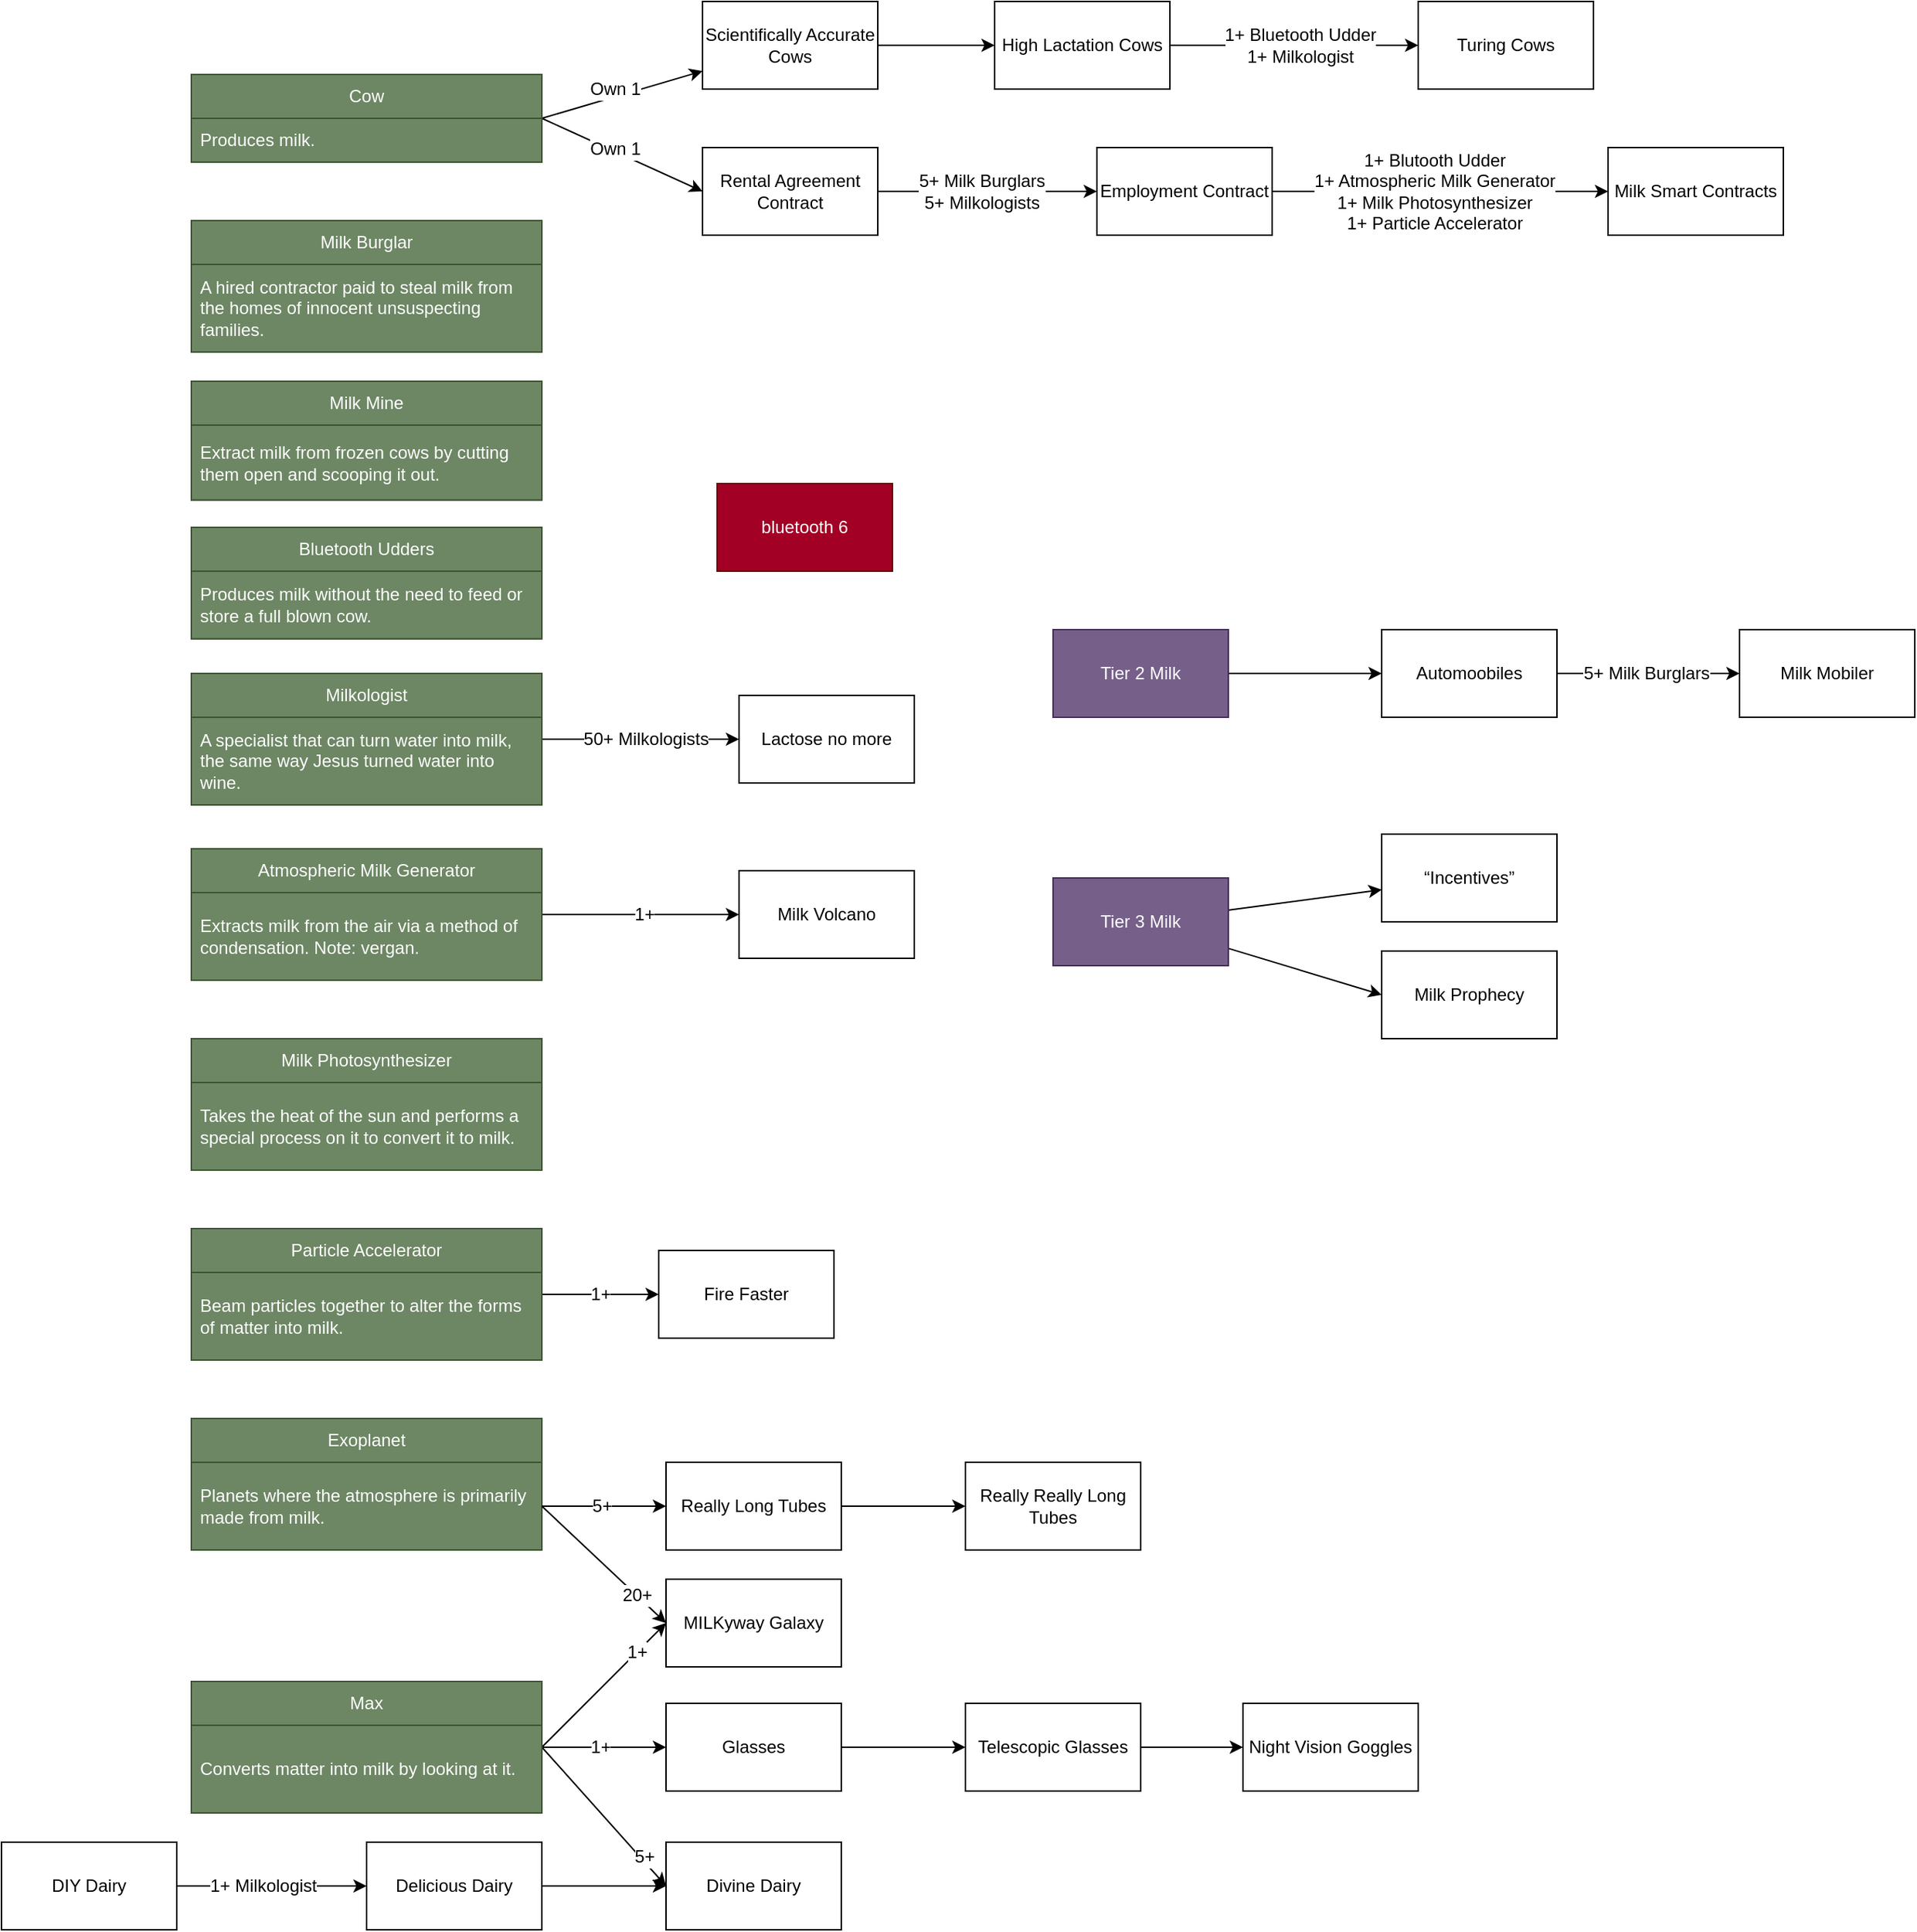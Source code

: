 <mxfile>
    <diagram id="QC_K1ldVG2hn_nloIkqu" name="Page-1">
        <mxGraphModel dx="1083" dy="349" grid="1" gridSize="10" guides="1" tooltips="1" connect="1" arrows="1" fold="1" page="1" pageScale="1" pageWidth="850" pageHeight="1100" math="0" shadow="0">
            <root>
                <mxCell id="0"/>
                <mxCell id="1" parent="0"/>
                <mxCell id="68" style="edgeStyle=none;html=1;exitX=1;exitY=0.5;exitDx=0;exitDy=0;fontSize=12;" parent="1" source="5" target="43" edge="1">
                    <mxGeometry relative="1" as="geometry"/>
                </mxCell>
                <mxCell id="69" value="Own 1" style="edgeLabel;html=1;align=center;verticalAlign=middle;resizable=0;points=[];fontSize=12;" parent="68" vertex="1" connectable="0">
                    <mxGeometry x="-0.428" y="-1" relative="1" as="geometry">
                        <mxPoint x="18" y="-12" as="offset"/>
                    </mxGeometry>
                </mxCell>
                <mxCell id="70" style="edgeStyle=none;html=1;exitX=1;exitY=0.5;exitDx=0;exitDy=0;entryX=0;entryY=0.5;entryDx=0;entryDy=0;fontSize=12;" parent="1" source="5" target="44" edge="1">
                    <mxGeometry relative="1" as="geometry"/>
                </mxCell>
                <mxCell id="71" value="Own 1" style="edgeLabel;html=1;align=center;verticalAlign=middle;resizable=0;points=[];fontSize=12;" parent="70" vertex="1" connectable="0">
                    <mxGeometry x="-0.22" relative="1" as="geometry">
                        <mxPoint x="7" y="1" as="offset"/>
                    </mxGeometry>
                </mxCell>
                <mxCell id="5" value="Cow" style="swimlane;fontStyle=0;childLayout=stackLayout;horizontal=1;startSize=30;horizontalStack=0;resizeParent=1;resizeParentMax=0;resizeLast=0;collapsible=1;marginBottom=0;whiteSpace=wrap;html=1;fillColor=#6d8764;fontColor=#ffffff;strokeColor=#3A5431;" parent="1" vertex="1">
                    <mxGeometry x="40" y="60" width="240" height="60" as="geometry"/>
                </mxCell>
                <mxCell id="6" value="Produces milk." style="text;strokeColor=#3A5431;fillColor=#6d8764;align=left;verticalAlign=middle;spacingLeft=4;spacingRight=4;overflow=hidden;points=[[0,0.5],[1,0.5]];portConstraint=eastwest;rotatable=0;whiteSpace=wrap;html=1;fontColor=#ffffff;" parent="5" vertex="1">
                    <mxGeometry y="30" width="240" height="30" as="geometry"/>
                </mxCell>
                <mxCell id="13" value="Milk Burglar" style="swimlane;fontStyle=0;childLayout=stackLayout;horizontal=1;startSize=30;horizontalStack=0;resizeParent=1;resizeParentMax=0;resizeLast=0;collapsible=1;marginBottom=0;whiteSpace=wrap;html=1;fillColor=#6d8764;fontColor=#ffffff;strokeColor=#3A5431;" parent="1" vertex="1">
                    <mxGeometry x="40" y="160" width="240" height="90" as="geometry"/>
                </mxCell>
                <mxCell id="14" value="A hired contractor paid to steal milk from the homes of innocent unsuspecting families." style="text;strokeColor=#3A5431;fillColor=#6d8764;align=left;verticalAlign=middle;spacingLeft=4;spacingRight=4;overflow=hidden;points=[[0,0.5],[1,0.5]];portConstraint=eastwest;rotatable=0;whiteSpace=wrap;html=1;aspect=fixed;fontColor=#ffffff;" parent="13" vertex="1">
                    <mxGeometry y="30" width="240" height="60" as="geometry"/>
                </mxCell>
                <mxCell id="15" value="Milk Mine" style="swimlane;fontStyle=0;childLayout=stackLayout;horizontal=1;startSize=30;horizontalStack=0;resizeParent=1;resizeParentMax=0;resizeLast=0;collapsible=1;marginBottom=0;whiteSpace=wrap;html=1;fillColor=#6d8764;fontColor=#ffffff;strokeColor=#3A5431;" parent="1" vertex="1">
                    <mxGeometry x="40" y="270" width="240" height="81.25" as="geometry"/>
                </mxCell>
                <mxCell id="16" value="Extract milk from frozen cows by cutting them open and scooping it out." style="text;strokeColor=#3A5431;fillColor=#6d8764;align=left;verticalAlign=middle;spacingLeft=4;spacingRight=4;overflow=hidden;points=[[0,0.5],[1,0.5]];portConstraint=eastwest;rotatable=0;whiteSpace=wrap;html=1;aspect=fixed;fontColor=#ffffff;" parent="15" vertex="1">
                    <mxGeometry y="30" width="240" height="51.25" as="geometry"/>
                </mxCell>
                <mxCell id="18" value="Bluetooth Udders" style="swimlane;fontStyle=0;childLayout=stackLayout;horizontal=1;startSize=30;horizontalStack=0;resizeParent=1;resizeParentMax=0;resizeLast=0;collapsible=1;marginBottom=0;whiteSpace=wrap;html=1;fillColor=#6d8764;fontColor=#ffffff;strokeColor=#3A5431;" parent="1" vertex="1">
                    <mxGeometry x="40" y="370" width="240" height="76.25" as="geometry">
                        <mxRectangle x="40" y="370" width="130" height="30" as="alternateBounds"/>
                    </mxGeometry>
                </mxCell>
                <mxCell id="19" value="Produces milk without the need to feed or store a full blown cow." style="text;strokeColor=#3A5431;fillColor=#6d8764;align=left;verticalAlign=middle;spacingLeft=4;spacingRight=4;overflow=hidden;points=[[0,0.5],[1,0.5]];portConstraint=eastwest;rotatable=0;whiteSpace=wrap;html=1;aspect=fixed;fontColor=#ffffff;" parent="18" vertex="1">
                    <mxGeometry y="30" width="240" height="46.25" as="geometry"/>
                </mxCell>
                <mxCell id="86" style="edgeStyle=none;html=1;exitX=1;exitY=0.5;exitDx=0;exitDy=0;entryX=0;entryY=0.5;entryDx=0;entryDy=0;fontSize=12;" parent="1" source="20" target="52" edge="1">
                    <mxGeometry relative="1" as="geometry"/>
                </mxCell>
                <mxCell id="87" value="50+ Milkologists" style="edgeLabel;html=1;align=center;verticalAlign=middle;resizable=0;points=[];fontSize=12;" parent="86" vertex="1" connectable="0">
                    <mxGeometry x="-0.53" y="1" relative="1" as="geometry">
                        <mxPoint x="39" y="1" as="offset"/>
                    </mxGeometry>
                </mxCell>
                <mxCell id="20" value="Milkologist" style="swimlane;fontStyle=0;childLayout=stackLayout;horizontal=1;startSize=30;horizontalStack=0;resizeParent=1;resizeParentMax=0;resizeLast=0;collapsible=1;marginBottom=0;whiteSpace=wrap;html=1;swimlaneLine=1;swimlaneHead=1;connectable=1;dropTarget=1;autosize=0;fixedWidth=0;movableLabel=0;treeFolding=0;treeMoving=0;pointerEvents=1;moveCells=0;enumerate=0;comic=0;fillColor=#6d8764;fontColor=#ffffff;strokeColor=#3A5431;" parent="1" vertex="1">
                    <mxGeometry x="40" y="470" width="240" height="90" as="geometry">
                        <mxRectangle x="40" y="470" width="100" height="30" as="alternateBounds"/>
                    </mxGeometry>
                </mxCell>
                <mxCell id="21" value="A specialist that can turn water into milk, the same way Jesus turned water into wine." style="text;strokeColor=#3A5431;fillColor=#6d8764;align=left;verticalAlign=middle;spacingLeft=4;spacingRight=4;overflow=hidden;points=[[0,0.5],[1,0.5]];portConstraint=eastwest;rotatable=0;portConstraintRotation=0;recursiveResize=1;whiteSpace=wrap;html=1;horizontal=1;rounded=0;glass=0;expand=1;part=0;autosize=0;resizable=1;resizeHeight=0;treeFolding=0;aspect=fixed;fontColor=#ffffff;" parent="20" vertex="1">
                    <mxGeometry y="30" width="240" height="60" as="geometry"/>
                </mxCell>
                <mxCell id="94" style="edgeStyle=none;html=1;entryX=0;entryY=0.5;entryDx=0;entryDy=0;fontSize=12;" parent="1" source="25" target="53" edge="1">
                    <mxGeometry relative="1" as="geometry"/>
                </mxCell>
                <mxCell id="95" value="1+" style="edgeLabel;html=1;align=center;verticalAlign=middle;resizable=0;points=[];fontSize=12;" parent="94" vertex="1" connectable="0">
                    <mxGeometry x="-0.408" y="-2" relative="1" as="geometry">
                        <mxPoint x="30" y="-2" as="offset"/>
                    </mxGeometry>
                </mxCell>
                <mxCell id="25" value="Atmospheric Milk Generator" style="swimlane;fontStyle=0;childLayout=stackLayout;horizontal=1;startSize=30;horizontalStack=0;resizeParent=1;resizeParentMax=0;resizeLast=0;collapsible=1;marginBottom=0;whiteSpace=wrap;html=1;swimlaneLine=1;swimlaneHead=1;connectable=1;dropTarget=1;autosize=0;fixedWidth=0;movableLabel=0;treeFolding=0;treeMoving=0;pointerEvents=1;moveCells=0;enumerate=0;comic=0;fillColor=#6d8764;fontColor=#ffffff;strokeColor=#3A5431;" parent="1" vertex="1">
                    <mxGeometry x="40" y="590" width="240" height="90" as="geometry">
                        <mxRectangle x="40" y="470" width="100" height="30" as="alternateBounds"/>
                    </mxGeometry>
                </mxCell>
                <mxCell id="26" value="Extracts milk from the air via a method of condensation. Note: vergan." style="text;strokeColor=#3A5431;fillColor=#6d8764;align=left;verticalAlign=middle;spacingLeft=4;spacingRight=4;overflow=hidden;points=[[0,0.5],[1,0.5]];portConstraint=eastwest;rotatable=0;portConstraintRotation=0;recursiveResize=1;whiteSpace=wrap;html=1;horizontal=1;rounded=0;glass=0;expand=1;part=0;autosize=0;resizable=1;resizeHeight=0;treeFolding=0;aspect=fixed;fontColor=#ffffff;" parent="25" vertex="1">
                    <mxGeometry y="30" width="240" height="60" as="geometry"/>
                </mxCell>
                <mxCell id="27" value="Milk Photosynthesizer" style="swimlane;fontStyle=0;childLayout=stackLayout;horizontal=1;startSize=30;horizontalStack=0;resizeParent=1;resizeParentMax=0;resizeLast=0;collapsible=1;marginBottom=0;whiteSpace=wrap;html=1;swimlaneLine=1;swimlaneHead=1;connectable=1;dropTarget=1;autosize=0;fixedWidth=0;movableLabel=0;treeFolding=0;treeMoving=0;pointerEvents=1;moveCells=0;enumerate=0;comic=0;fillColor=#6d8764;fontColor=#ffffff;strokeColor=#3A5431;" parent="1" vertex="1">
                    <mxGeometry x="40" y="720" width="240" height="90" as="geometry">
                        <mxRectangle x="40" y="470" width="100" height="30" as="alternateBounds"/>
                    </mxGeometry>
                </mxCell>
                <mxCell id="28" value="Takes the heat of the sun and performs a special process on it to convert it to milk." style="text;strokeColor=#3A5431;fillColor=#6d8764;align=left;verticalAlign=middle;spacingLeft=4;spacingRight=4;overflow=hidden;points=[[0,0.5],[1,0.5]];portConstraint=eastwest;rotatable=0;portConstraintRotation=0;recursiveResize=1;whiteSpace=wrap;html=1;horizontal=1;rounded=0;glass=0;expand=1;part=0;autosize=0;resizable=1;resizeHeight=0;treeFolding=0;aspect=fixed;fontColor=#ffffff;" parent="27" vertex="1">
                    <mxGeometry y="30" width="240" height="60" as="geometry"/>
                </mxCell>
                <mxCell id="98" value="" style="edgeStyle=none;html=1;fontSize=12;" parent="1" source="29" target="58" edge="1">
                    <mxGeometry relative="1" as="geometry"/>
                </mxCell>
                <mxCell id="99" value="1+" style="edgeLabel;html=1;align=center;verticalAlign=middle;resizable=0;points=[];fontSize=12;" parent="98" vertex="1" connectable="0">
                    <mxGeometry x="-0.412" y="1" relative="1" as="geometry">
                        <mxPoint x="16" y="1" as="offset"/>
                    </mxGeometry>
                </mxCell>
                <mxCell id="29" value="Particle Accelerator" style="swimlane;fontStyle=0;childLayout=stackLayout;horizontal=1;startSize=30;horizontalStack=0;resizeParent=1;resizeParentMax=0;resizeLast=0;collapsible=1;marginBottom=0;whiteSpace=wrap;html=1;swimlaneLine=1;swimlaneHead=1;connectable=1;dropTarget=1;autosize=0;fixedWidth=0;movableLabel=0;treeFolding=0;treeMoving=0;pointerEvents=1;moveCells=0;enumerate=0;comic=0;fillColor=#6d8764;fontColor=#ffffff;strokeColor=#3A5431;" parent="1" vertex="1">
                    <mxGeometry x="40" y="850" width="240" height="90" as="geometry">
                        <mxRectangle x="40" y="470" width="100" height="30" as="alternateBounds"/>
                    </mxGeometry>
                </mxCell>
                <mxCell id="30" value="Beam particles together to alter the forms of matter into milk." style="text;strokeColor=#3A5431;fillColor=#6d8764;align=left;verticalAlign=middle;spacingLeft=4;spacingRight=4;overflow=hidden;points=[[0,0.5],[1,0.5]];portConstraint=eastwest;rotatable=0;portConstraintRotation=0;recursiveResize=1;whiteSpace=wrap;html=1;horizontal=1;rounded=0;glass=0;expand=1;part=0;autosize=0;resizable=1;resizeHeight=0;treeFolding=0;aspect=fixed;fontColor=#ffffff;" parent="29" vertex="1">
                    <mxGeometry y="30" width="240" height="60" as="geometry"/>
                </mxCell>
                <mxCell id="31" value="Exoplanet" style="swimlane;fontStyle=0;childLayout=stackLayout;horizontal=1;startSize=30;horizontalStack=0;resizeParent=1;resizeParentMax=0;resizeLast=0;collapsible=1;marginBottom=0;whiteSpace=wrap;html=1;swimlaneLine=1;swimlaneHead=1;connectable=1;dropTarget=1;autosize=0;fixedWidth=0;movableLabel=0;treeFolding=0;treeMoving=0;pointerEvents=1;moveCells=0;enumerate=0;comic=0;fillColor=#6d8764;fontColor=#ffffff;strokeColor=#3A5431;" parent="1" vertex="1">
                    <mxGeometry x="40" y="980" width="240" height="90" as="geometry">
                        <mxRectangle x="40" y="470" width="100" height="30" as="alternateBounds"/>
                    </mxGeometry>
                </mxCell>
                <mxCell id="32" value="Planets where the atmosphere is primarily made from milk." style="text;strokeColor=#3A5431;fillColor=#6d8764;align=left;verticalAlign=middle;spacingLeft=4;spacingRight=4;overflow=hidden;points=[[0,0.5],[1,0.5]];portConstraint=eastwest;rotatable=0;portConstraintRotation=0;recursiveResize=1;whiteSpace=wrap;html=1;horizontal=1;rounded=0;glass=0;expand=1;part=0;autosize=0;resizable=1;resizeHeight=0;treeFolding=0;aspect=fixed;fontColor=#ffffff;" parent="31" vertex="1">
                    <mxGeometry y="30" width="240" height="60" as="geometry"/>
                </mxCell>
                <mxCell id="104" style="edgeStyle=none;html=1;entryX=0;entryY=0.5;entryDx=0;entryDy=0;fontSize=12;" parent="1" source="33" target="63" edge="1">
                    <mxGeometry relative="1" as="geometry"/>
                </mxCell>
                <mxCell id="105" value="1+" style="edgeLabel;html=1;align=center;verticalAlign=middle;resizable=0;points=[];fontSize=12;" parent="104" vertex="1" connectable="0">
                    <mxGeometry x="-0.441" y="-3" relative="1" as="geometry">
                        <mxPoint x="16" y="-3" as="offset"/>
                    </mxGeometry>
                </mxCell>
                <mxCell id="108" style="edgeStyle=none;html=1;exitX=1;exitY=0.5;exitDx=0;exitDy=0;entryX=0;entryY=0.5;entryDx=0;entryDy=0;fontSize=12;" parent="1" source="33" target="60" edge="1">
                    <mxGeometry relative="1" as="geometry"/>
                </mxCell>
                <mxCell id="109" value="1+" style="edgeLabel;html=1;align=center;verticalAlign=middle;resizable=0;points=[];fontSize=12;" parent="108" vertex="1" connectable="0">
                    <mxGeometry x="0.515" relative="1" as="geometry">
                        <mxPoint y="-1" as="offset"/>
                    </mxGeometry>
                </mxCell>
                <mxCell id="112" style="edgeStyle=none;html=1;exitX=1;exitY=0.5;exitDx=0;exitDy=0;entryX=0;entryY=0.5;entryDx=0;entryDy=0;fontSize=12;" parent="1" source="33" target="66" edge="1">
                    <mxGeometry relative="1" as="geometry"/>
                </mxCell>
                <mxCell id="113" value="5+" style="edgeLabel;html=1;align=center;verticalAlign=middle;resizable=0;points=[];fontSize=12;" parent="112" vertex="1" connectable="0">
                    <mxGeometry x="0.315" y="-2" relative="1" as="geometry">
                        <mxPoint x="15" y="11" as="offset"/>
                    </mxGeometry>
                </mxCell>
                <mxCell id="33" value="Max" style="swimlane;fontStyle=0;childLayout=stackLayout;horizontal=1;startSize=30;horizontalStack=0;resizeParent=1;resizeParentMax=0;resizeLast=0;collapsible=1;marginBottom=0;whiteSpace=wrap;html=1;swimlaneLine=1;swimlaneHead=1;connectable=1;dropTarget=1;autosize=0;fixedWidth=0;movableLabel=0;treeFolding=0;treeMoving=0;pointerEvents=1;moveCells=0;enumerate=0;comic=0;fillColor=#6d8764;fontColor=#ffffff;strokeColor=#3A5431;" parent="1" vertex="1">
                    <mxGeometry x="40" y="1160" width="240" height="90" as="geometry">
                        <mxRectangle x="40" y="470" width="100" height="30" as="alternateBounds"/>
                    </mxGeometry>
                </mxCell>
                <mxCell id="34" value="Converts matter into milk by looking at it." style="text;strokeColor=#3A5431;fillColor=#6d8764;align=left;verticalAlign=middle;spacingLeft=4;spacingRight=4;overflow=hidden;points=[[0,0.5],[1,0.5]];portConstraint=eastwest;rotatable=0;portConstraintRotation=0;recursiveResize=1;whiteSpace=wrap;html=1;horizontal=1;rounded=0;glass=0;expand=1;part=0;autosize=0;resizable=1;resizeHeight=0;treeFolding=0;aspect=fixed;fontColor=#ffffff;" parent="33" vertex="1">
                    <mxGeometry y="30" width="240" height="60" as="geometry"/>
                </mxCell>
                <mxCell id="75" style="edgeStyle=none;html=1;fontSize=12;" parent="1" source="42" target="46" edge="1">
                    <mxGeometry relative="1" as="geometry"/>
                </mxCell>
                <mxCell id="76" value="1+ Milkologist" style="edgeLabel;html=1;align=center;verticalAlign=middle;resizable=0;points=[];fontSize=12;" parent="75" vertex="1" connectable="0">
                    <mxGeometry x="-0.535" y="1" relative="1" as="geometry">
                        <mxPoint x="29" y="1" as="offset"/>
                    </mxGeometry>
                </mxCell>
                <mxCell id="42" value="DIY Dairy" style="rounded=0;whiteSpace=wrap;html=1;glass=0;comic=0;pointerEvents=1;strokeColor=default;fontSize=12;fillColor=default;" parent="1" vertex="1">
                    <mxGeometry x="-90" y="1270" width="120" height="60" as="geometry"/>
                </mxCell>
                <mxCell id="72" style="edgeStyle=none;html=1;entryX=0;entryY=0.5;entryDx=0;entryDy=0;fontSize=12;" parent="1" source="43" target="45" edge="1">
                    <mxGeometry relative="1" as="geometry"/>
                </mxCell>
                <mxCell id="43" value="Scientifically Accurate Cows" style="rounded=0;whiteSpace=wrap;html=1;glass=0;comic=0;pointerEvents=1;strokeColor=default;fontSize=12;fillColor=default;" parent="1" vertex="1">
                    <mxGeometry x="390" y="10" width="120" height="60" as="geometry"/>
                </mxCell>
                <mxCell id="88" style="edgeStyle=none;html=1;entryX=0;entryY=0.5;entryDx=0;entryDy=0;fontSize=12;" parent="1" source="44" target="51" edge="1">
                    <mxGeometry relative="1" as="geometry"/>
                </mxCell>
                <mxCell id="93" value="5+ Milk Burglars&lt;br&gt;5+ Milkologists" style="edgeLabel;html=1;align=center;verticalAlign=middle;resizable=0;points=[];fontSize=12;" parent="88" vertex="1" connectable="0">
                    <mxGeometry x="-0.443" y="-4" relative="1" as="geometry">
                        <mxPoint x="29" y="-4" as="offset"/>
                    </mxGeometry>
                </mxCell>
                <mxCell id="44" value="Rental Agreement Contract" style="rounded=0;whiteSpace=wrap;html=1;glass=0;comic=0;pointerEvents=1;strokeColor=default;fontSize=12;fillColor=default;" parent="1" vertex="1">
                    <mxGeometry x="390" y="110" width="120" height="60" as="geometry"/>
                </mxCell>
                <mxCell id="73" style="edgeStyle=none;html=1;entryX=0;entryY=0.5;entryDx=0;entryDy=0;fontSize=12;" parent="1" source="45" target="47" edge="1">
                    <mxGeometry relative="1" as="geometry"/>
                </mxCell>
                <mxCell id="74" value="1+ Bluetooth Udder&lt;br&gt;1+ Milkologist" style="edgeLabel;html=1;align=center;verticalAlign=middle;resizable=0;points=[];fontSize=12;" parent="73" vertex="1" connectable="0">
                    <mxGeometry x="-0.404" y="1" relative="1" as="geometry">
                        <mxPoint x="38" y="1" as="offset"/>
                    </mxGeometry>
                </mxCell>
                <mxCell id="45" value="High Lactation Cows" style="rounded=0;whiteSpace=wrap;html=1;glass=0;comic=0;pointerEvents=1;strokeColor=default;fontSize=12;fillColor=default;" parent="1" vertex="1">
                    <mxGeometry x="590" y="10" width="120" height="60" as="geometry"/>
                </mxCell>
                <mxCell id="116" style="edgeStyle=none;html=1;exitX=1;exitY=0.5;exitDx=0;exitDy=0;entryX=0;entryY=0.5;entryDx=0;entryDy=0;fontSize=12;" parent="1" source="46" target="66" edge="1">
                    <mxGeometry relative="1" as="geometry"/>
                </mxCell>
                <mxCell id="46" value="Delicious Dairy" style="rounded=0;whiteSpace=wrap;html=1;glass=0;comic=0;pointerEvents=1;strokeColor=default;fontSize=12;fillColor=default;" parent="1" vertex="1">
                    <mxGeometry x="160" y="1270" width="120" height="60" as="geometry"/>
                </mxCell>
                <mxCell id="47" value="Turing Cows" style="rounded=0;whiteSpace=wrap;html=1;glass=0;comic=0;pointerEvents=1;strokeColor=default;fontSize=12;fillColor=default;" parent="1" vertex="1">
                    <mxGeometry x="880" y="10" width="120" height="60" as="geometry"/>
                </mxCell>
                <mxCell id="83" style="edgeStyle=none;html=1;entryX=0;entryY=0.5;entryDx=0;entryDy=0;fontSize=12;" parent="1" source="48" target="49" edge="1">
                    <mxGeometry relative="1" as="geometry"/>
                </mxCell>
                <mxCell id="84" value="5+ Milk Burglars" style="edgeLabel;html=1;align=center;verticalAlign=middle;resizable=0;points=[];fontSize=12;" parent="83" vertex="1" connectable="0">
                    <mxGeometry x="-0.435" y="-1" relative="1" as="geometry">
                        <mxPoint x="25" y="-1" as="offset"/>
                    </mxGeometry>
                </mxCell>
                <mxCell id="48" value="Automoobiles" style="rounded=0;whiteSpace=wrap;html=1;glass=0;comic=0;pointerEvents=1;strokeColor=default;fontSize=12;fillColor=default;" parent="1" vertex="1">
                    <mxGeometry x="855" y="440" width="120" height="60" as="geometry"/>
                </mxCell>
                <mxCell id="49" value="Milk Mobiler" style="rounded=0;whiteSpace=wrap;html=1;glass=0;comic=0;pointerEvents=1;strokeColor=default;fontSize=12;fillColor=default;" parent="1" vertex="1">
                    <mxGeometry x="1100" y="440" width="120" height="60" as="geometry"/>
                </mxCell>
                <mxCell id="50" value="“Incentives”" style="rounded=0;whiteSpace=wrap;html=1;glass=0;comic=0;pointerEvents=1;strokeColor=default;fontSize=12;fillColor=default;" parent="1" vertex="1">
                    <mxGeometry x="855" y="580" width="120" height="60" as="geometry"/>
                </mxCell>
                <mxCell id="96" style="edgeStyle=none;html=1;entryX=0;entryY=0.5;entryDx=0;entryDy=0;fontSize=12;" parent="1" source="51" target="56" edge="1">
                    <mxGeometry relative="1" as="geometry"/>
                </mxCell>
                <mxCell id="97" value="1+ Blutooth Udder&lt;br&gt;1+ Atmospheric Milk Generator&lt;br&gt;1+ Milk Photosynthesizer&lt;br&gt;1+ Particle Accelerator" style="edgeLabel;html=1;align=center;verticalAlign=middle;resizable=0;points=[];fontSize=12;" parent="96" vertex="1" connectable="0">
                    <mxGeometry x="-0.64" y="-3" relative="1" as="geometry">
                        <mxPoint x="69" y="-3" as="offset"/>
                    </mxGeometry>
                </mxCell>
                <mxCell id="51" value="Employment Contract" style="rounded=0;whiteSpace=wrap;html=1;glass=0;comic=0;pointerEvents=1;strokeColor=default;fontSize=12;fillColor=default;" parent="1" vertex="1">
                    <mxGeometry x="660" y="110" width="120" height="60" as="geometry"/>
                </mxCell>
                <mxCell id="52" value="Lactose no more" style="rounded=0;whiteSpace=wrap;html=1;glass=0;comic=0;pointerEvents=1;strokeColor=default;fontSize=12;fillColor=default;" parent="1" vertex="1">
                    <mxGeometry x="415" y="485" width="120" height="60" as="geometry"/>
                </mxCell>
                <mxCell id="53" value="Milk Volcano" style="rounded=0;whiteSpace=wrap;html=1;glass=0;comic=0;pointerEvents=1;strokeColor=default;fontSize=12;fillColor=default;" parent="1" vertex="1">
                    <mxGeometry x="415" y="605" width="120" height="60" as="geometry"/>
                </mxCell>
                <mxCell id="56" value="Milk Smart Contracts" style="rounded=0;whiteSpace=wrap;html=1;glass=0;comic=0;pointerEvents=1;strokeColor=default;fontSize=12;fillColor=default;" parent="1" vertex="1">
                    <mxGeometry x="1010" y="110" width="120" height="60" as="geometry"/>
                </mxCell>
                <mxCell id="101" style="edgeStyle=none;html=1;entryX=0;entryY=0.5;entryDx=0;entryDy=0;fontSize=12;" parent="1" source="57" target="59" edge="1">
                    <mxGeometry relative="1" as="geometry"/>
                </mxCell>
                <mxCell id="57" value="Really Long Tubes" style="rounded=0;whiteSpace=wrap;html=1;glass=0;comic=0;pointerEvents=1;strokeColor=default;fontSize=12;fillColor=default;" parent="1" vertex="1">
                    <mxGeometry x="365" y="1010" width="120" height="60" as="geometry"/>
                </mxCell>
                <mxCell id="58" value="Fire Faster" style="rounded=0;whiteSpace=wrap;html=1;glass=0;comic=0;pointerEvents=1;strokeColor=default;fontSize=12;fillColor=default;" parent="1" vertex="1">
                    <mxGeometry x="360" y="865" width="120" height="60" as="geometry"/>
                </mxCell>
                <mxCell id="59" value="Really Really Long Tubes" style="rounded=0;whiteSpace=wrap;html=1;glass=0;comic=0;pointerEvents=1;strokeColor=default;fontSize=12;fillColor=default;" parent="1" vertex="1">
                    <mxGeometry x="570" y="1010" width="120" height="60" as="geometry"/>
                </mxCell>
                <mxCell id="60" value="MILKyway Galaxy" style="rounded=0;whiteSpace=wrap;html=1;glass=0;comic=0;pointerEvents=1;strokeColor=default;fontSize=12;fillColor=default;" parent="1" vertex="1">
                    <mxGeometry x="365" y="1090" width="120" height="60" as="geometry"/>
                </mxCell>
                <mxCell id="61" value="Milk Prophecy" style="rounded=0;whiteSpace=wrap;html=1;glass=0;comic=0;pointerEvents=1;strokeColor=default;fontSize=12;fillColor=default;" parent="1" vertex="1">
                    <mxGeometry x="855" y="660" width="120" height="60" as="geometry"/>
                </mxCell>
                <mxCell id="62" value="Night Vision Goggles" style="rounded=0;whiteSpace=wrap;html=1;glass=0;comic=0;pointerEvents=1;strokeColor=default;fontSize=12;fillColor=default;" parent="1" vertex="1">
                    <mxGeometry x="760" y="1175" width="120" height="60" as="geometry"/>
                </mxCell>
                <mxCell id="106" style="edgeStyle=none;html=1;entryX=0;entryY=0.5;entryDx=0;entryDy=0;fontSize=12;" parent="1" source="63" target="64" edge="1">
                    <mxGeometry relative="1" as="geometry"/>
                </mxCell>
                <mxCell id="63" value="Glasses" style="rounded=0;whiteSpace=wrap;html=1;glass=0;comic=0;pointerEvents=1;strokeColor=default;fontSize=12;fillColor=default;" parent="1" vertex="1">
                    <mxGeometry x="365" y="1175" width="120" height="60" as="geometry"/>
                </mxCell>
                <mxCell id="107" style="edgeStyle=none;html=1;entryX=0;entryY=0.5;entryDx=0;entryDy=0;fontSize=12;" parent="1" source="64" target="62" edge="1">
                    <mxGeometry relative="1" as="geometry"/>
                </mxCell>
                <mxCell id="64" value="Telescopic Glasses" style="rounded=0;whiteSpace=wrap;html=1;glass=0;comic=0;pointerEvents=1;strokeColor=default;fontSize=12;fillColor=default;" parent="1" vertex="1">
                    <mxGeometry x="570" y="1175" width="120" height="60" as="geometry"/>
                </mxCell>
                <mxCell id="66" value="Divine Dairy" style="rounded=0;whiteSpace=wrap;html=1;glass=0;comic=0;pointerEvents=1;strokeColor=default;fontSize=12;fillColor=default;" parent="1" vertex="1">
                    <mxGeometry x="365" y="1270" width="120" height="60" as="geometry"/>
                </mxCell>
                <mxCell id="82" style="edgeStyle=none;html=1;entryX=0;entryY=0.5;entryDx=0;entryDy=0;fontSize=12;" parent="1" source="79" target="48" edge="1">
                    <mxGeometry relative="1" as="geometry"/>
                </mxCell>
                <mxCell id="79" value="Tier 2 Milk" style="rounded=0;whiteSpace=wrap;html=1;glass=0;comic=0;pointerEvents=1;strokeColor=#432D57;fontSize=12;fillColor=#76608a;fontColor=#ffffff;" parent="1" vertex="1">
                    <mxGeometry x="630" y="440" width="120" height="60" as="geometry"/>
                </mxCell>
                <mxCell id="85" style="edgeStyle=none;html=1;fontSize=12;" parent="1" source="80" target="50" edge="1">
                    <mxGeometry relative="1" as="geometry"/>
                </mxCell>
                <mxCell id="103" style="edgeStyle=none;html=1;entryX=0;entryY=0.5;entryDx=0;entryDy=0;fontSize=12;" parent="1" source="80" target="61" edge="1">
                    <mxGeometry relative="1" as="geometry"/>
                </mxCell>
                <mxCell id="80" value="Tier 3 Milk" style="rounded=0;whiteSpace=wrap;html=1;glass=0;comic=0;pointerEvents=1;strokeColor=#432D57;fontSize=12;fillColor=#76608a;fontColor=#ffffff;" parent="1" vertex="1">
                    <mxGeometry x="630" y="610" width="120" height="60" as="geometry"/>
                </mxCell>
                <mxCell id="100" style="edgeStyle=none;html=1;entryX=0;entryY=0.5;entryDx=0;entryDy=0;fontSize=12;" parent="1" source="32" target="57" edge="1">
                    <mxGeometry relative="1" as="geometry"/>
                </mxCell>
                <mxCell id="102" value="5+" style="edgeLabel;html=1;align=center;verticalAlign=middle;resizable=0;points=[];fontSize=12;" parent="100" vertex="1" connectable="0">
                    <mxGeometry x="-0.327" y="-3" relative="1" as="geometry">
                        <mxPoint x="12" y="-3" as="offset"/>
                    </mxGeometry>
                </mxCell>
                <mxCell id="110" style="edgeStyle=none;html=1;exitX=1;exitY=0.5;exitDx=0;exitDy=0;entryX=0;entryY=0.5;entryDx=0;entryDy=0;fontSize=12;" parent="1" source="32" target="60" edge="1">
                    <mxGeometry relative="1" as="geometry"/>
                </mxCell>
                <mxCell id="111" value="20+" style="edgeLabel;html=1;align=center;verticalAlign=middle;resizable=0;points=[];fontSize=12;" parent="110" vertex="1" connectable="0">
                    <mxGeometry x="0.558" relative="1" as="geometry">
                        <mxPoint x="-2" y="-2" as="offset"/>
                    </mxGeometry>
                </mxCell>
                <mxCell id="117" value="bluetooth 6" style="whiteSpace=wrap;html=1;fillColor=#a20025;fontColor=#ffffff;strokeColor=#6F0000;" vertex="1" parent="1">
                    <mxGeometry x="400" y="340" width="120" height="60" as="geometry"/>
                </mxCell>
            </root>
        </mxGraphModel>
    </diagram>
</mxfile>